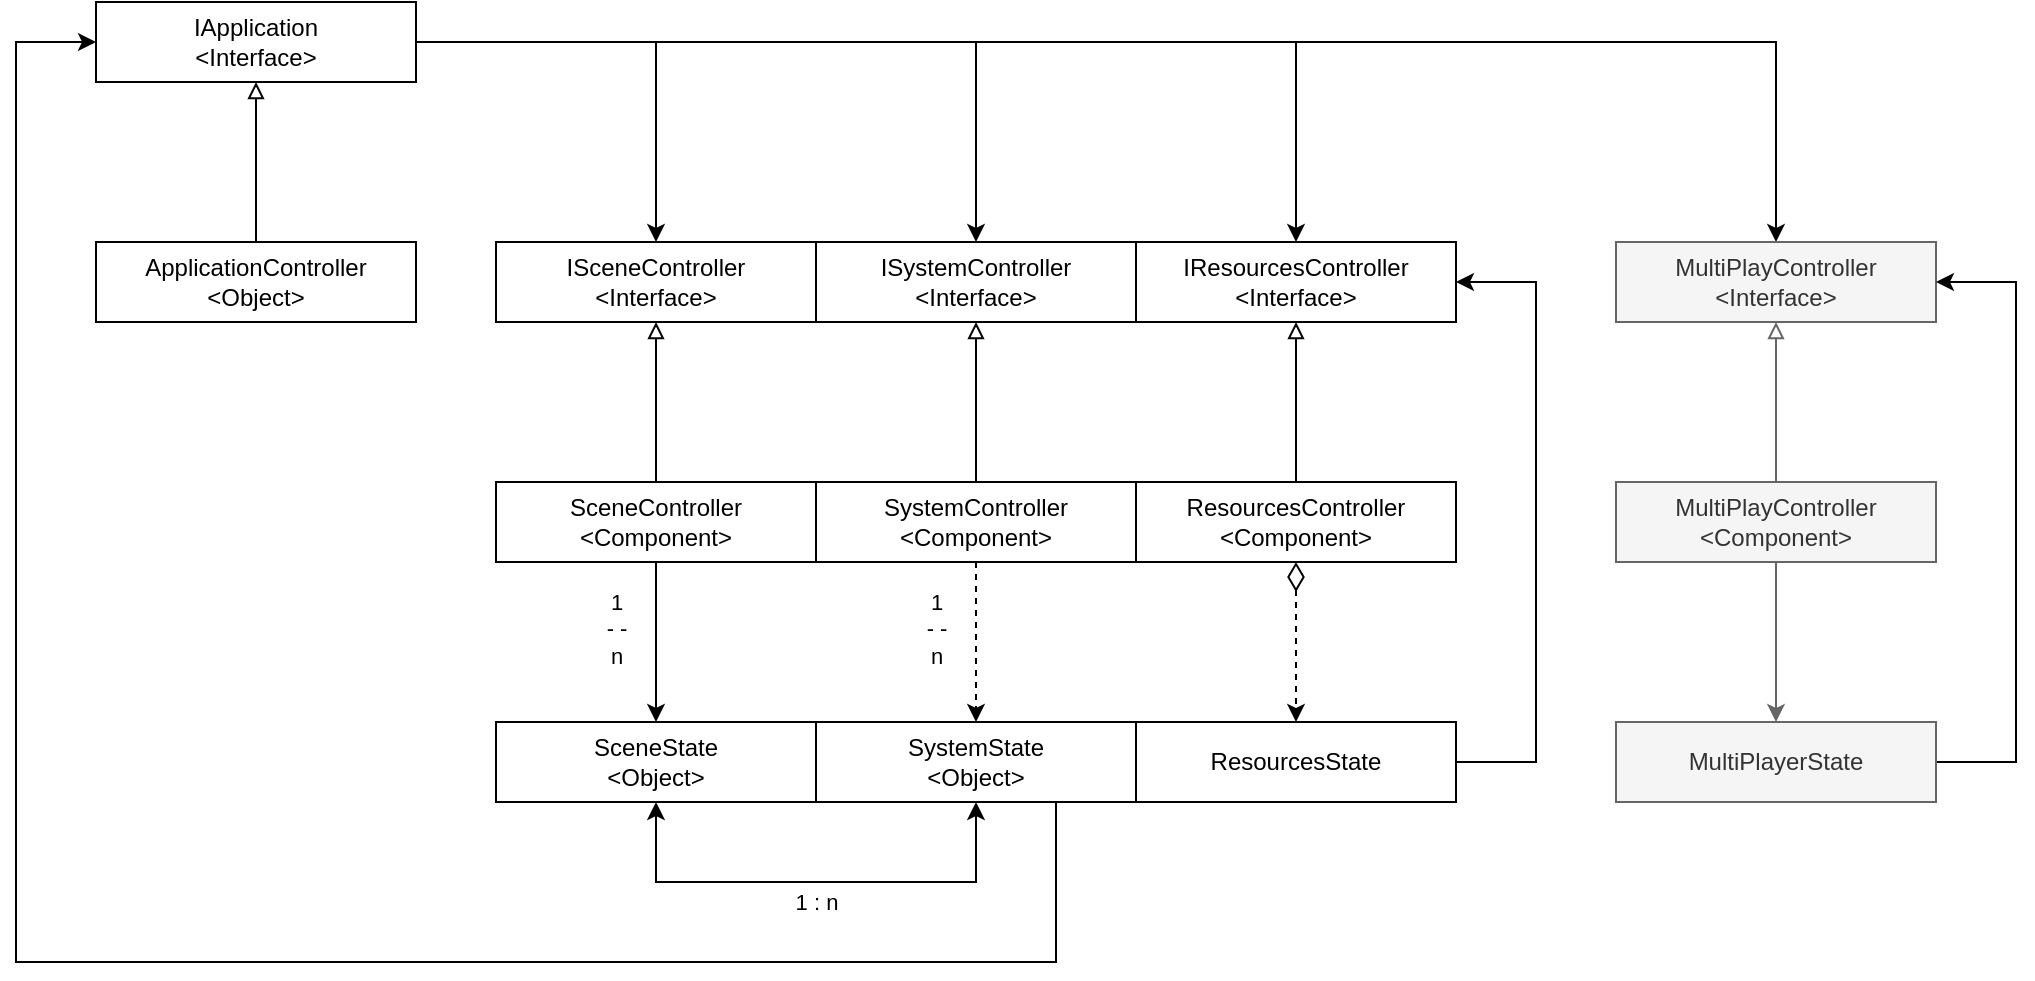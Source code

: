 <mxfile version="24.7.17" pages="3">
  <diagram name="ApplicationController" id="f79ACb6IuH4xms7hOGYl">
    <mxGraphModel dx="1027" dy="983" grid="1" gridSize="10" guides="1" tooltips="1" connect="1" arrows="1" fold="1" page="1" pageScale="1" pageWidth="827" pageHeight="1169" math="0" shadow="0">
      <root>
        <mxCell id="0" />
        <mxCell id="1" parent="0" />
        <mxCell id="qA3wEHPIDPo2xsqhOu_S-3" style="edgeStyle=orthogonalEdgeStyle;rounded=0;orthogonalLoop=1;jettySize=auto;html=1;endArrow=block;endFill=0;" edge="1" parent="1" source="qA3wEHPIDPo2xsqhOu_S-1" target="qA3wEHPIDPo2xsqhOu_S-2">
          <mxGeometry relative="1" as="geometry">
            <Array as="points">
              <mxPoint x="200" y="170" />
              <mxPoint x="200" y="170" />
            </Array>
          </mxGeometry>
        </mxCell>
        <mxCell id="qA3wEHPIDPo2xsqhOu_S-1" value="ApplicationController&lt;div&gt;&amp;lt;Object&amp;gt;&lt;/div&gt;" style="html=1;whiteSpace=wrap;" vertex="1" parent="1">
          <mxGeometry x="120" y="200" width="160" height="40" as="geometry" />
        </mxCell>
        <mxCell id="qA3wEHPIDPo2xsqhOu_S-7" style="edgeStyle=orthogonalEdgeStyle;rounded=0;orthogonalLoop=1;jettySize=auto;html=1;" edge="1" parent="1" source="qA3wEHPIDPo2xsqhOu_S-2" target="qA3wEHPIDPo2xsqhOu_S-4">
          <mxGeometry relative="1" as="geometry" />
        </mxCell>
        <mxCell id="qA3wEHPIDPo2xsqhOu_S-8" style="edgeStyle=orthogonalEdgeStyle;rounded=0;orthogonalLoop=1;jettySize=auto;html=1;" edge="1" parent="1" source="qA3wEHPIDPo2xsqhOu_S-2" target="qA3wEHPIDPo2xsqhOu_S-5">
          <mxGeometry relative="1" as="geometry" />
        </mxCell>
        <mxCell id="qA3wEHPIDPo2xsqhOu_S-9" style="edgeStyle=orthogonalEdgeStyle;rounded=0;orthogonalLoop=1;jettySize=auto;html=1;" edge="1" parent="1" source="qA3wEHPIDPo2xsqhOu_S-2" target="qA3wEHPIDPo2xsqhOu_S-6">
          <mxGeometry relative="1" as="geometry" />
        </mxCell>
        <mxCell id="qA3wEHPIDPo2xsqhOu_S-33" style="edgeStyle=orthogonalEdgeStyle;rounded=0;orthogonalLoop=1;jettySize=auto;html=1;" edge="1" parent="1" source="qA3wEHPIDPo2xsqhOu_S-2" target="qA3wEHPIDPo2xsqhOu_S-31">
          <mxGeometry relative="1" as="geometry" />
        </mxCell>
        <mxCell id="qA3wEHPIDPo2xsqhOu_S-2" value="IApplication&lt;div&gt;&amp;lt;Interface&amp;gt;&lt;/div&gt;" style="html=1;whiteSpace=wrap;" vertex="1" parent="1">
          <mxGeometry x="120" y="80" width="160" height="40" as="geometry" />
        </mxCell>
        <mxCell id="qA3wEHPIDPo2xsqhOu_S-4" value="ISceneController&lt;div&gt;&amp;lt;Interface&amp;gt;&lt;br&gt;&lt;/div&gt;" style="html=1;whiteSpace=wrap;" vertex="1" parent="1">
          <mxGeometry x="320" y="200" width="160" height="40" as="geometry" />
        </mxCell>
        <mxCell id="qA3wEHPIDPo2xsqhOu_S-5" value="ISystemController&lt;div&gt;&amp;lt;Interface&amp;gt;&lt;br&gt;&lt;/div&gt;" style="html=1;whiteSpace=wrap;" vertex="1" parent="1">
          <mxGeometry x="480" y="200" width="160" height="40" as="geometry" />
        </mxCell>
        <mxCell id="qA3wEHPIDPo2xsqhOu_S-6" value="IResourcesController&lt;div&gt;&amp;lt;Interface&amp;gt;&lt;br&gt;&lt;/div&gt;" style="html=1;whiteSpace=wrap;" vertex="1" parent="1">
          <mxGeometry x="640" y="200" width="160" height="40" as="geometry" />
        </mxCell>
        <mxCell id="qA3wEHPIDPo2xsqhOu_S-15" style="edgeStyle=orthogonalEdgeStyle;rounded=0;orthogonalLoop=1;jettySize=auto;html=1;endArrow=block;endFill=0;" edge="1" parent="1" source="qA3wEHPIDPo2xsqhOu_S-11" target="qA3wEHPIDPo2xsqhOu_S-5">
          <mxGeometry relative="1" as="geometry" />
        </mxCell>
        <mxCell id="qA3wEHPIDPo2xsqhOu_S-22" value="&#xa;&lt;span style=&quot;color: rgb(0, 0, 0); font-family: Helvetica; font-size: 11px; font-style: normal; font-variant-ligatures: normal; font-variant-caps: normal; font-weight: 400; letter-spacing: normal; orphans: 2; text-align: center; text-indent: 0px; text-transform: none; widows: 2; word-spacing: 0px; -webkit-text-stroke-width: 0px; white-space: nowrap; background-color: rgb(255, 255, 255); text-decoration-thickness: initial; text-decoration-style: initial; text-decoration-color: initial; display: inline !important; float: none;&quot;&gt;1&lt;/span&gt;&lt;div style=&quot;forced-color-adjust: none; color: rgb(0, 0, 0); font-family: Helvetica; font-size: 11px; font-style: normal; font-variant-ligatures: normal; font-variant-caps: normal; font-weight: 400; letter-spacing: normal; orphans: 2; text-align: center; text-indent: 0px; text-transform: none; widows: 2; word-spacing: 0px; -webkit-text-stroke-width: 0px; white-space: nowrap; text-decoration-thickness: initial; text-decoration-style: initial; text-decoration-color: initial;&quot;&gt;- -&lt;/div&gt;&lt;div style=&quot;forced-color-adjust: none; color: rgb(0, 0, 0); font-family: Helvetica; font-size: 11px; font-style: normal; font-variant-ligatures: normal; font-variant-caps: normal; font-weight: 400; letter-spacing: normal; orphans: 2; text-align: center; text-indent: 0px; text-transform: none; widows: 2; word-spacing: 0px; -webkit-text-stroke-width: 0px; white-space: nowrap; text-decoration-thickness: initial; text-decoration-style: initial; text-decoration-color: initial;&quot;&gt;n&lt;/div&gt;&#xa;&#xa;" style="edgeStyle=orthogonalEdgeStyle;rounded=0;orthogonalLoop=1;jettySize=auto;html=1;dashed=1;" edge="1" parent="1" source="qA3wEHPIDPo2xsqhOu_S-11" target="qA3wEHPIDPo2xsqhOu_S-19">
          <mxGeometry y="-20" relative="1" as="geometry">
            <mxPoint as="offset" />
          </mxGeometry>
        </mxCell>
        <mxCell id="qA3wEHPIDPo2xsqhOu_S-11" value="SystemController&lt;div&gt;&amp;lt;Component&amp;gt;&lt;br&gt;&lt;/div&gt;" style="html=1;whiteSpace=wrap;" vertex="1" parent="1">
          <mxGeometry x="480" y="320" width="160" height="40" as="geometry" />
        </mxCell>
        <mxCell id="qA3wEHPIDPo2xsqhOu_S-14" style="edgeStyle=orthogonalEdgeStyle;rounded=0;orthogonalLoop=1;jettySize=auto;html=1;endArrow=block;endFill=0;" edge="1" parent="1" source="qA3wEHPIDPo2xsqhOu_S-12" target="qA3wEHPIDPo2xsqhOu_S-4">
          <mxGeometry relative="1" as="geometry" />
        </mxCell>
        <mxCell id="qA3wEHPIDPo2xsqhOu_S-30" value="&#xa;&lt;span style=&quot;color: rgb(0, 0, 0); font-family: Helvetica; font-size: 11px; font-style: normal; font-variant-ligatures: normal; font-variant-caps: normal; font-weight: 400; letter-spacing: normal; orphans: 2; text-align: center; text-indent: 0px; text-transform: none; widows: 2; word-spacing: 0px; -webkit-text-stroke-width: 0px; white-space: nowrap; background-color: rgb(255, 255, 255); text-decoration-thickness: initial; text-decoration-style: initial; text-decoration-color: initial; display: inline !important; float: none;&quot;&gt;1&lt;/span&gt;&lt;div style=&quot;forced-color-adjust: none; color: rgb(0, 0, 0); font-family: Helvetica; font-size: 11px; font-style: normal; font-variant-ligatures: normal; font-variant-caps: normal; font-weight: 400; letter-spacing: normal; orphans: 2; text-align: center; text-indent: 0px; text-transform: none; widows: 2; word-spacing: 0px; -webkit-text-stroke-width: 0px; white-space: nowrap; text-decoration-thickness: initial; text-decoration-style: initial; text-decoration-color: initial;&quot;&gt;- -&lt;/div&gt;&lt;div style=&quot;forced-color-adjust: none; color: rgb(0, 0, 0); font-family: Helvetica; font-size: 11px; font-style: normal; font-variant-ligatures: normal; font-variant-caps: normal; font-weight: 400; letter-spacing: normal; orphans: 2; text-align: center; text-indent: 0px; text-transform: none; widows: 2; word-spacing: 0px; -webkit-text-stroke-width: 0px; white-space: nowrap; text-decoration-thickness: initial; text-decoration-style: initial; text-decoration-color: initial;&quot;&gt;n&lt;/div&gt;&#xa;&#xa;" style="edgeStyle=orthogonalEdgeStyle;rounded=0;orthogonalLoop=1;jettySize=auto;html=1;startArrow=none;startFill=0;startSize=12;" edge="1" parent="1" source="qA3wEHPIDPo2xsqhOu_S-12" target="qA3wEHPIDPo2xsqhOu_S-18">
          <mxGeometry y="-20" relative="1" as="geometry">
            <mxPoint as="offset" />
          </mxGeometry>
        </mxCell>
        <mxCell id="qA3wEHPIDPo2xsqhOu_S-12" value="SceneController&lt;div&gt;&amp;lt;Component&amp;gt;&lt;/div&gt;" style="html=1;whiteSpace=wrap;" vertex="1" parent="1">
          <mxGeometry x="320" y="320" width="160" height="40" as="geometry" />
        </mxCell>
        <mxCell id="qA3wEHPIDPo2xsqhOu_S-16" style="edgeStyle=orthogonalEdgeStyle;rounded=0;orthogonalLoop=1;jettySize=auto;html=1;endArrow=block;endFill=0;" edge="1" parent="1" source="qA3wEHPIDPo2xsqhOu_S-13" target="qA3wEHPIDPo2xsqhOu_S-6">
          <mxGeometry relative="1" as="geometry" />
        </mxCell>
        <mxCell id="qA3wEHPIDPo2xsqhOu_S-24" style="edgeStyle=orthogonalEdgeStyle;rounded=0;orthogonalLoop=1;jettySize=auto;html=1;dashed=1;startArrow=diamondThin;startFill=0;jumpSize=12;startSize=12;" edge="1" parent="1" source="qA3wEHPIDPo2xsqhOu_S-13" target="qA3wEHPIDPo2xsqhOu_S-21">
          <mxGeometry relative="1" as="geometry" />
        </mxCell>
        <mxCell id="qA3wEHPIDPo2xsqhOu_S-13" value="ResourcesController&lt;div&gt;&amp;lt;Component&amp;gt;&lt;br&gt;&lt;/div&gt;" style="html=1;whiteSpace=wrap;" vertex="1" parent="1">
          <mxGeometry x="640" y="320" width="160" height="40" as="geometry" />
        </mxCell>
        <mxCell id="qA3wEHPIDPo2xsqhOu_S-26" value="" style="edgeStyle=orthogonalEdgeStyle;rounded=0;orthogonalLoop=1;jettySize=auto;html=1;startArrow=classic;startFill=1;" edge="1" parent="1" source="qA3wEHPIDPo2xsqhOu_S-18" target="qA3wEHPIDPo2xsqhOu_S-19">
          <mxGeometry relative="1" as="geometry">
            <Array as="points">
              <mxPoint x="400" y="520" />
              <mxPoint x="560" y="520" />
            </Array>
          </mxGeometry>
        </mxCell>
        <mxCell id="qA3wEHPIDPo2xsqhOu_S-29" value="1 : n" style="edgeLabel;html=1;align=center;verticalAlign=middle;resizable=0;points=[];" vertex="1" connectable="0" parent="qA3wEHPIDPo2xsqhOu_S-26">
          <mxGeometry x="-0.012" y="-1" relative="1" as="geometry">
            <mxPoint x="1" y="9" as="offset" />
          </mxGeometry>
        </mxCell>
        <mxCell id="qA3wEHPIDPo2xsqhOu_S-18" value="SceneState&lt;div&gt;&amp;lt;Object&amp;gt;&lt;br&gt;&lt;/div&gt;" style="html=1;whiteSpace=wrap;" vertex="1" parent="1">
          <mxGeometry x="320" y="440" width="160" height="40" as="geometry" />
        </mxCell>
        <mxCell id="taMbMxGz_PkSbNufisqp-2" style="edgeStyle=orthogonalEdgeStyle;rounded=0;orthogonalLoop=1;jettySize=auto;html=1;" edge="1" parent="1" source="qA3wEHPIDPo2xsqhOu_S-19" target="qA3wEHPIDPo2xsqhOu_S-2">
          <mxGeometry relative="1" as="geometry">
            <Array as="points">
              <mxPoint x="600" y="560" />
              <mxPoint x="80" y="560" />
              <mxPoint x="80" y="100" />
            </Array>
          </mxGeometry>
        </mxCell>
        <mxCell id="qA3wEHPIDPo2xsqhOu_S-19" value="SystemState&lt;div&gt;&amp;lt;Object&amp;gt;&lt;br&gt;&lt;/div&gt;" style="html=1;whiteSpace=wrap;" vertex="1" parent="1">
          <mxGeometry x="480" y="440" width="160" height="40" as="geometry" />
        </mxCell>
        <mxCell id="taMbMxGz_PkSbNufisqp-4" style="edgeStyle=orthogonalEdgeStyle;rounded=0;orthogonalLoop=1;jettySize=auto;html=1;" edge="1" parent="1" source="qA3wEHPIDPo2xsqhOu_S-21" target="qA3wEHPIDPo2xsqhOu_S-6">
          <mxGeometry relative="1" as="geometry">
            <Array as="points">
              <mxPoint x="840" y="460" />
              <mxPoint x="840" y="220" />
            </Array>
          </mxGeometry>
        </mxCell>
        <mxCell id="qA3wEHPIDPo2xsqhOu_S-21" value="ResourcesState" style="html=1;whiteSpace=wrap;" vertex="1" parent="1">
          <mxGeometry x="640" y="440" width="160" height="40" as="geometry" />
        </mxCell>
        <mxCell id="qA3wEHPIDPo2xsqhOu_S-31" value="MultiPlayController&lt;div&gt;&amp;lt;Interface&amp;gt;&lt;br&gt;&lt;/div&gt;" style="html=1;whiteSpace=wrap;fillColor=#f5f5f5;fontColor=#333333;strokeColor=#666666;" vertex="1" parent="1">
          <mxGeometry x="880" y="200" width="160" height="40" as="geometry" />
        </mxCell>
        <mxCell id="qA3wEHPIDPo2xsqhOu_S-36" style="edgeStyle=orthogonalEdgeStyle;rounded=0;orthogonalLoop=1;jettySize=auto;html=1;fillColor=#f5f5f5;strokeColor=#666666;" edge="1" parent="1" source="qA3wEHPIDPo2xsqhOu_S-32" target="qA3wEHPIDPo2xsqhOu_S-35">
          <mxGeometry relative="1" as="geometry" />
        </mxCell>
        <mxCell id="qA3wEHPIDPo2xsqhOu_S-32" value="MultiPlay&lt;span style=&quot;background-color: initial;&quot;&gt;Controller&lt;/span&gt;&lt;div&gt;&lt;div&gt;&amp;lt;Component&amp;gt;&lt;br&gt;&lt;/div&gt;&lt;/div&gt;" style="html=1;whiteSpace=wrap;fillColor=#f5f5f5;fontColor=#333333;strokeColor=#666666;" vertex="1" parent="1">
          <mxGeometry x="880" y="320" width="160" height="40" as="geometry" />
        </mxCell>
        <mxCell id="qA3wEHPIDPo2xsqhOu_S-34" style="edgeStyle=orthogonalEdgeStyle;rounded=0;orthogonalLoop=1;jettySize=auto;html=1;endArrow=block;endFill=0;fillColor=#f5f5f5;strokeColor=#666666;" edge="1" parent="1" source="qA3wEHPIDPo2xsqhOu_S-32" target="qA3wEHPIDPo2xsqhOu_S-31">
          <mxGeometry relative="1" as="geometry">
            <mxPoint x="810" y="330" as="sourcePoint" />
            <mxPoint x="810" y="250" as="targetPoint" />
          </mxGeometry>
        </mxCell>
        <mxCell id="taMbMxGz_PkSbNufisqp-5" style="edgeStyle=orthogonalEdgeStyle;rounded=0;orthogonalLoop=1;jettySize=auto;html=1;" edge="1" parent="1" source="qA3wEHPIDPo2xsqhOu_S-35" target="qA3wEHPIDPo2xsqhOu_S-31">
          <mxGeometry relative="1" as="geometry">
            <Array as="points">
              <mxPoint x="1080" y="460" />
              <mxPoint x="1080" y="220" />
            </Array>
          </mxGeometry>
        </mxCell>
        <mxCell id="qA3wEHPIDPo2xsqhOu_S-35" value="MultiPlayerState" style="html=1;whiteSpace=wrap;fillColor=#f5f5f5;fontColor=#333333;strokeColor=#666666;" vertex="1" parent="1">
          <mxGeometry x="880" y="440" width="160" height="40" as="geometry" />
        </mxCell>
      </root>
    </mxGraphModel>
  </diagram>
  <diagram id="kpMLhnbQY2mTj9FmZSgv" name="Scene/System Controller">
    <mxGraphModel dx="1027" dy="983" grid="1" gridSize="10" guides="1" tooltips="1" connect="1" arrows="1" fold="1" page="1" pageScale="1" pageWidth="827" pageHeight="1169" math="0" shadow="0">
      <root>
        <mxCell id="0" />
        <mxCell id="1" parent="0" />
        <mxCell id="94Ch0RVz7cuUyCDlgtEk-1" value="ISceneController&lt;div&gt;&amp;lt;Interface&amp;gt;&lt;br&gt;&lt;/div&gt;" style="html=1;whiteSpace=wrap;" vertex="1" parent="1">
          <mxGeometry x="120" y="40" width="160" height="40" as="geometry" />
        </mxCell>
        <mxCell id="94Ch0RVz7cuUyCDlgtEk-2" value="ISystemController&lt;div&gt;&amp;lt;Interface&amp;gt;&lt;br&gt;&lt;/div&gt;" style="html=1;whiteSpace=wrap;" vertex="1" parent="1">
          <mxGeometry x="480" y="40" width="160" height="40" as="geometry" />
        </mxCell>
        <mxCell id="94Ch0RVz7cuUyCDlgtEk-3" style="edgeStyle=orthogonalEdgeStyle;rounded=0;orthogonalLoop=1;jettySize=auto;html=1;endArrow=block;endFill=0;" edge="1" parent="1" source="94Ch0RVz7cuUyCDlgtEk-5" target="94Ch0RVz7cuUyCDlgtEk-2">
          <mxGeometry relative="1" as="geometry" />
        </mxCell>
        <mxCell id="94Ch0RVz7cuUyCDlgtEk-4" value="Load 된 씬에 있는 System 제어" style="edgeStyle=orthogonalEdgeStyle;rounded=0;orthogonalLoop=1;jettySize=auto;html=1;" edge="1" parent="1" source="94Ch0RVz7cuUyCDlgtEk-5" target="94Ch0RVz7cuUyCDlgtEk-12">
          <mxGeometry relative="1" as="geometry">
            <mxPoint as="offset" />
          </mxGeometry>
        </mxCell>
        <mxCell id="94Ch0RVz7cuUyCDlgtEk-5" value="SystemController&lt;div&gt;&amp;lt;Component&amp;gt;&lt;br&gt;&lt;/div&gt;" style="html=1;whiteSpace=wrap;" vertex="1" parent="1">
          <mxGeometry x="480" y="160" width="160" height="40" as="geometry" />
        </mxCell>
        <mxCell id="94Ch0RVz7cuUyCDlgtEk-6" style="edgeStyle=orthogonalEdgeStyle;rounded=0;orthogonalLoop=1;jettySize=auto;html=1;endArrow=block;endFill=0;" edge="1" parent="1" source="94Ch0RVz7cuUyCDlgtEk-8" target="94Ch0RVz7cuUyCDlgtEk-1">
          <mxGeometry relative="1" as="geometry" />
        </mxCell>
        <mxCell id="94Ch0RVz7cuUyCDlgtEk-7" value="주어진 상태에 해당하는 모든 씬 제어" style="edgeStyle=orthogonalEdgeStyle;rounded=0;orthogonalLoop=1;jettySize=auto;html=1;" edge="1" parent="1" source="94Ch0RVz7cuUyCDlgtEk-8" target="94Ch0RVz7cuUyCDlgtEk-11">
          <mxGeometry relative="1" as="geometry">
            <mxPoint as="offset" />
          </mxGeometry>
        </mxCell>
        <mxCell id="94Ch0RVz7cuUyCDlgtEk-8" value="SceneController&lt;div&gt;&amp;lt;Component&amp;gt;&lt;/div&gt;" style="html=1;whiteSpace=wrap;" vertex="1" parent="1">
          <mxGeometry x="120" y="160" width="160" height="40" as="geometry" />
        </mxCell>
        <mxCell id="94Ch0RVz7cuUyCDlgtEk-9" value="서로에 대한 상태 링크를 연결" style="edgeStyle=orthogonalEdgeStyle;rounded=0;orthogonalLoop=1;jettySize=auto;html=1;startArrow=classic;startFill=1;" edge="1" parent="1" source="94Ch0RVz7cuUyCDlgtEk-11" target="94Ch0RVz7cuUyCDlgtEk-12">
          <mxGeometry relative="1" as="geometry">
            <Array as="points">
              <mxPoint x="490" y="300" />
              <mxPoint x="490" y="300" />
            </Array>
          </mxGeometry>
        </mxCell>
        <mxCell id="94Ch0RVz7cuUyCDlgtEk-11" value="SceneState&lt;div&gt;&amp;lt;Object&amp;gt;&lt;br&gt;&lt;/div&gt;" style="html=1;whiteSpace=wrap;" vertex="1" parent="1">
          <mxGeometry x="120" y="280" width="160" height="40" as="geometry" />
        </mxCell>
        <mxCell id="3j6B8KGQg7cURVUM4sYX-1" style="edgeStyle=orthogonalEdgeStyle;rounded=0;orthogonalLoop=1;jettySize=auto;html=1;" edge="1" parent="1" source="94Ch0RVz7cuUyCDlgtEk-12" target="9D-d5vyAvnZCnI7glAVj-71">
          <mxGeometry relative="1" as="geometry" />
        </mxCell>
        <mxCell id="94Ch0RVz7cuUyCDlgtEk-12" value="SystemState&lt;div&gt;&amp;lt;Object&amp;gt;&lt;br&gt;&lt;/div&gt;" style="html=1;whiteSpace=wrap;" vertex="1" parent="1">
          <mxGeometry x="480" y="280" width="160" height="40" as="geometry" />
        </mxCell>
        <mxCell id="9D-d5vyAvnZCnI7glAVj-20" value="" style="shape=umlLifeline;perimeter=lifelinePerimeter;whiteSpace=wrap;html=1;container=1;dropTarget=0;collapsible=0;recursiveResize=0;outlineConnect=0;portConstraint=eastwest;newEdgeStyle={&quot;curved&quot;:0,&quot;rounded&quot;:0};size=0;" vertex="1" parent="1">
          <mxGeometry x="150" y="320" width="100" height="300" as="geometry" />
        </mxCell>
        <mxCell id="9D-d5vyAvnZCnI7glAVj-29" value="" style="html=1;points=[[0,0,0,0,5],[0,1,0,0,-5],[1,0,0,0,5],[1,1,0,0,-5]];perimeter=orthogonalPerimeter;outlineConnect=0;targetShapes=umlLifeline;portConstraint=eastwest;newEdgeStyle={&quot;curved&quot;:0,&quot;rounded&quot;:0};" vertex="1" parent="9D-d5vyAvnZCnI7glAVj-20">
          <mxGeometry x="45" y="60" width="10" height="70" as="geometry" />
        </mxCell>
        <mxCell id="9D-d5vyAvnZCnI7glAVj-30" value="async 씬 로드 (Unity Scene Assert Load)" style="html=1;align=left;spacingLeft=2;endArrow=block;rounded=0;edgeStyle=orthogonalEdgeStyle;curved=0;rounded=0;" edge="1" target="9D-d5vyAvnZCnI7glAVj-29" parent="9D-d5vyAvnZCnI7glAVj-20">
          <mxGeometry relative="1" as="geometry">
            <mxPoint x="50" y="40" as="sourcePoint" />
            <Array as="points">
              <mxPoint x="80" y="70" />
            </Array>
          </mxGeometry>
        </mxCell>
        <mxCell id="9D-d5vyAvnZCnI7glAVj-43" value="" style="html=1;points=[[0,0,0,0,5],[0,1,0,0,-5],[1,0,0,0,5],[1,1,0,0,-5]];perimeter=orthogonalPerimeter;outlineConnect=0;targetShapes=umlLifeline;portConstraint=eastwest;newEdgeStyle={&quot;curved&quot;:0,&quot;rounded&quot;:0};" vertex="1" parent="9D-d5vyAvnZCnI7glAVj-20">
          <mxGeometry x="45" y="190" width="10" height="70" as="geometry" />
        </mxCell>
        <mxCell id="9D-d5vyAvnZCnI7glAVj-28" value="" style="shape=umlLifeline;perimeter=lifelinePerimeter;whiteSpace=wrap;html=1;container=1;dropTarget=0;collapsible=0;recursiveResize=0;outlineConnect=0;portConstraint=eastwest;newEdgeStyle={&quot;curved&quot;:0,&quot;rounded&quot;:0};size=0;" vertex="1" parent="1">
          <mxGeometry x="510" y="320" width="100" height="300" as="geometry" />
        </mxCell>
        <mxCell id="9D-d5vyAvnZCnI7glAVj-40" value="" style="html=1;points=[[0,0,0,0,5],[0,1,0,0,-5],[1,0,0,0,5],[1,1,0,0,-5]];perimeter=orthogonalPerimeter;outlineConnect=0;targetShapes=umlLifeline;portConstraint=eastwest;newEdgeStyle={&quot;curved&quot;:0,&quot;rounded&quot;:0};" vertex="1" parent="9D-d5vyAvnZCnI7glAVj-28">
          <mxGeometry x="45" y="110" width="10" height="100" as="geometry" />
        </mxCell>
        <mxCell id="9D-d5vyAvnZCnI7glAVj-47" value="" style="html=1;points=[[0,0,0,0,5],[0,1,0,0,-5],[1,0,0,0,5],[1,1,0,0,-5]];perimeter=orthogonalPerimeter;outlineConnect=0;targetShapes=umlLifeline;portConstraint=eastwest;newEdgeStyle={&quot;curved&quot;:0,&quot;rounded&quot;:0};" vertex="1" parent="9D-d5vyAvnZCnI7glAVj-28">
          <mxGeometry x="50" y="140" width="10" height="40" as="geometry" />
        </mxCell>
        <mxCell id="9D-d5vyAvnZCnI7glAVj-48" value="&lt;div&gt;async System 세팅 진행&lt;/div&gt;" style="html=1;align=left;spacingLeft=2;endArrow=block;rounded=0;edgeStyle=orthogonalEdgeStyle;curved=0;rounded=0;" edge="1" target="9D-d5vyAvnZCnI7glAVj-47" parent="9D-d5vyAvnZCnI7glAVj-28">
          <mxGeometry x="-0.059" relative="1" as="geometry">
            <mxPoint x="55" y="120" as="sourcePoint" />
            <Array as="points">
              <mxPoint x="85" y="150" />
            </Array>
            <mxPoint as="offset" />
          </mxGeometry>
        </mxCell>
        <mxCell id="9D-d5vyAvnZCnI7glAVj-41" value="await System 시작 대기" style="html=1;verticalAlign=bottom;endArrow=block;curved=0;rounded=0;entryX=0;entryY=0;entryDx=0;entryDy=5;" edge="1" target="9D-d5vyAvnZCnI7glAVj-40" parent="1" source="9D-d5vyAvnZCnI7glAVj-29">
          <mxGeometry relative="1" as="geometry">
            <mxPoint x="485" y="435" as="sourcePoint" />
          </mxGeometry>
        </mxCell>
        <mxCell id="9D-d5vyAvnZCnI7glAVj-42" value="System 준비 완료" style="html=1;verticalAlign=bottom;endArrow=open;dashed=1;endSize=8;curved=0;rounded=0;exitX=0;exitY=1;exitDx=0;exitDy=-5;" edge="1" source="9D-d5vyAvnZCnI7glAVj-40" parent="1" target="9D-d5vyAvnZCnI7glAVj-43">
          <mxGeometry relative="1" as="geometry">
            <mxPoint x="485" y="505" as="targetPoint" />
          </mxGeometry>
        </mxCell>
        <mxCell id="9D-d5vyAvnZCnI7glAVj-50" value="씬 로드 완료" style="edgeStyle=orthogonalEdgeStyle;rounded=0;orthogonalLoop=1;jettySize=auto;html=1;curved=0;jumpStyle=gap;jumpSize=12;" edge="1" parent="1" source="9D-d5vyAvnZCnI7glAVj-43" target="94Ch0RVz7cuUyCDlgtEk-8">
          <mxGeometry x="-0.802" relative="1" as="geometry">
            <Array as="points">
              <mxPoint x="80" y="570" />
              <mxPoint x="80" y="170" />
            </Array>
            <mxPoint as="offset" />
          </mxGeometry>
        </mxCell>
        <mxCell id="9D-d5vyAvnZCnI7glAVj-51" value="씬 로드 시작" style="edgeStyle=orthogonalEdgeStyle;rounded=0;orthogonalLoop=1;jettySize=auto;html=1;" edge="1" parent="1" source="94Ch0RVz7cuUyCDlgtEk-8" target="9D-d5vyAvnZCnI7glAVj-20">
          <mxGeometry x="0.603" relative="1" as="geometry">
            <Array as="points">
              <mxPoint x="100" y="180" />
              <mxPoint x="100" y="360" />
            </Array>
            <mxPoint as="offset" />
          </mxGeometry>
        </mxCell>
        <mxCell id="9D-d5vyAvnZCnI7glAVj-52" value="서로에 대한 상태 링크를 연결" style="edgeStyle=orthogonalEdgeStyle;rounded=0;orthogonalLoop=1;jettySize=auto;html=1;startArrow=classic;startFill=1;" edge="1" parent="1" source="9D-d5vyAvnZCnI7glAVj-53" target="9D-d5vyAvnZCnI7glAVj-54">
          <mxGeometry relative="1" as="geometry">
            <Array as="points">
              <mxPoint x="490" y="660" />
              <mxPoint x="490" y="660" />
            </Array>
          </mxGeometry>
        </mxCell>
        <mxCell id="9D-d5vyAvnZCnI7glAVj-53" value="SceneState&lt;div&gt;&amp;lt;Object&amp;gt;&lt;br&gt;&lt;/div&gt;" style="html=1;whiteSpace=wrap;" vertex="1" parent="1">
          <mxGeometry x="120" y="640" width="160" height="40" as="geometry" />
        </mxCell>
        <mxCell id="9D-d5vyAvnZCnI7glAVj-54" value="SystemState&lt;div&gt;&amp;lt;Object&amp;gt;&lt;br&gt;&lt;/div&gt;" style="html=1;whiteSpace=wrap;" vertex="1" parent="1">
          <mxGeometry x="480" y="640" width="160" height="40" as="geometry" />
        </mxCell>
        <mxCell id="9D-d5vyAvnZCnI7glAVj-55" value="" style="shape=umlLifeline;perimeter=lifelinePerimeter;whiteSpace=wrap;html=1;container=1;dropTarget=0;collapsible=0;recursiveResize=0;outlineConnect=0;portConstraint=eastwest;newEdgeStyle={&quot;curved&quot;:0,&quot;rounded&quot;:0};size=0;" vertex="1" parent="1">
          <mxGeometry x="150" y="680" width="100" height="320" as="geometry" />
        </mxCell>
        <mxCell id="9D-d5vyAvnZCnI7glAVj-56" value="" style="html=1;points=[[0,0,0,0,5],[0,1,0,0,-5],[1,0,0,0,5],[1,1,0,0,-5]];perimeter=orthogonalPerimeter;outlineConnect=0;targetShapes=umlLifeline;portConstraint=eastwest;newEdgeStyle={&quot;curved&quot;:0,&quot;rounded&quot;:0};" vertex="1" parent="9D-d5vyAvnZCnI7glAVj-55">
          <mxGeometry x="45" y="60" width="10" height="70" as="geometry" />
        </mxCell>
        <mxCell id="9D-d5vyAvnZCnI7glAVj-66" value="" style="html=1;points=[[0,0,0,0,5],[0,1,0,0,-5],[1,0,0,0,5],[1,1,0,0,-5]];perimeter=orthogonalPerimeter;outlineConnect=0;targetShapes=umlLifeline;portConstraint=eastwest;newEdgeStyle={&quot;curved&quot;:0,&quot;rounded&quot;:0};" vertex="1" parent="9D-d5vyAvnZCnI7glAVj-55">
          <mxGeometry x="45" y="250" width="10" height="30" as="geometry" />
        </mxCell>
        <mxCell id="9D-d5vyAvnZCnI7glAVj-65" value="async 씬 언로드 (Unity Scene Assert Load)" style="html=1;align=left;spacingLeft=2;endArrow=block;rounded=0;edgeStyle=orthogonalEdgeStyle;curved=0;rounded=0;" edge="1" parent="9D-d5vyAvnZCnI7glAVj-55">
          <mxGeometry relative="1" as="geometry">
            <mxPoint x="50" y="220" as="sourcePoint" />
            <Array as="points">
              <mxPoint x="80" y="250" />
            </Array>
            <mxPoint x="55" y="250" as="targetPoint" />
          </mxGeometry>
        </mxCell>
        <mxCell id="9D-d5vyAvnZCnI7glAVj-58" value="" style="html=1;points=[[0,0,0,0,5],[0,1,0,0,-5],[1,0,0,0,5],[1,1,0,0,-5]];perimeter=orthogonalPerimeter;outlineConnect=0;targetShapes=umlLifeline;portConstraint=eastwest;newEdgeStyle={&quot;curved&quot;:0,&quot;rounded&quot;:0};" vertex="1" parent="9D-d5vyAvnZCnI7glAVj-55">
          <mxGeometry x="45" y="190" width="10" height="40" as="geometry" />
        </mxCell>
        <mxCell id="9D-d5vyAvnZCnI7glAVj-59" value="" style="shape=umlLifeline;perimeter=lifelinePerimeter;whiteSpace=wrap;html=1;container=1;dropTarget=0;collapsible=0;recursiveResize=0;outlineConnect=0;portConstraint=eastwest;newEdgeStyle={&quot;curved&quot;:0,&quot;rounded&quot;:0};size=0;" vertex="1" parent="1">
          <mxGeometry x="510" y="680" width="100" height="320" as="geometry" />
        </mxCell>
        <mxCell id="9D-d5vyAvnZCnI7glAVj-60" value="" style="html=1;points=[[0,0,0,0,5],[0,1,0,0,-5],[1,0,0,0,5],[1,1,0,0,-5]];perimeter=orthogonalPerimeter;outlineConnect=0;targetShapes=umlLifeline;portConstraint=eastwest;newEdgeStyle={&quot;curved&quot;:0,&quot;rounded&quot;:0};" vertex="1" parent="9D-d5vyAvnZCnI7glAVj-59">
          <mxGeometry x="45" y="110" width="10" height="100" as="geometry" />
        </mxCell>
        <mxCell id="9D-d5vyAvnZCnI7glAVj-61" value="" style="html=1;points=[[0,0,0,0,5],[0,1,0,0,-5],[1,0,0,0,5],[1,1,0,0,-5]];perimeter=orthogonalPerimeter;outlineConnect=0;targetShapes=umlLifeline;portConstraint=eastwest;newEdgeStyle={&quot;curved&quot;:0,&quot;rounded&quot;:0};" vertex="1" parent="9D-d5vyAvnZCnI7glAVj-59">
          <mxGeometry x="50" y="140" width="10" height="40" as="geometry" />
        </mxCell>
        <mxCell id="9D-d5vyAvnZCnI7glAVj-62" value="&lt;div&gt;async System 종료 진행&lt;/div&gt;" style="html=1;align=left;spacingLeft=2;endArrow=block;rounded=0;edgeStyle=orthogonalEdgeStyle;curved=0;rounded=0;" edge="1" parent="9D-d5vyAvnZCnI7glAVj-59" target="9D-d5vyAvnZCnI7glAVj-61">
          <mxGeometry x="-0.059" relative="1" as="geometry">
            <mxPoint x="55" y="120" as="sourcePoint" />
            <Array as="points">
              <mxPoint x="85" y="150" />
            </Array>
            <mxPoint as="offset" />
          </mxGeometry>
        </mxCell>
        <mxCell id="9D-d5vyAvnZCnI7glAVj-63" value="await System 종료 대기" style="html=1;verticalAlign=bottom;endArrow=block;curved=0;rounded=0;entryX=0;entryY=0;entryDx=0;entryDy=5;" edge="1" parent="1" source="9D-d5vyAvnZCnI7glAVj-56" target="9D-d5vyAvnZCnI7glAVj-60">
          <mxGeometry relative="1" as="geometry">
            <mxPoint x="485" y="795" as="sourcePoint" />
          </mxGeometry>
        </mxCell>
        <mxCell id="9D-d5vyAvnZCnI7glAVj-64" value="System 종료 완료" style="html=1;verticalAlign=bottom;endArrow=open;dashed=1;endSize=8;curved=0;rounded=0;exitX=0;exitY=1;exitDx=0;exitDy=-5;" edge="1" parent="1" source="9D-d5vyAvnZCnI7glAVj-60" target="9D-d5vyAvnZCnI7glAVj-58">
          <mxGeometry relative="1" as="geometry">
            <mxPoint x="485" y="865" as="targetPoint" />
          </mxGeometry>
        </mxCell>
        <mxCell id="9D-d5vyAvnZCnI7glAVj-68" value="씬 언로드 시작" style="edgeStyle=orthogonalEdgeStyle;rounded=0;orthogonalLoop=1;jettySize=auto;html=1;" edge="1" parent="1">
          <mxGeometry x="0.4" relative="1" as="geometry">
            <mxPoint x="100" y="640" as="sourcePoint" />
            <mxPoint x="200" y="740" as="targetPoint" />
            <Array as="points">
              <mxPoint x="100" y="740" />
            </Array>
            <mxPoint as="offset" />
          </mxGeometry>
        </mxCell>
        <mxCell id="9D-d5vyAvnZCnI7glAVj-70" value="씬 언로드 완료" style="edgeStyle=orthogonalEdgeStyle;rounded=0;orthogonalLoop=1;jettySize=auto;html=1;curved=0;jumpStyle=gap;jumpSize=12;" edge="1" parent="1">
          <mxGeometry x="-0.747" relative="1" as="geometry">
            <mxPoint x="195" y="960" as="sourcePoint" />
            <mxPoint x="80" y="640" as="targetPoint" />
            <Array as="points">
              <mxPoint x="80" y="960" />
            </Array>
            <mxPoint as="offset" />
          </mxGeometry>
        </mxCell>
        <mxCell id="3j6B8KGQg7cURVUM4sYX-2" style="edgeStyle=orthogonalEdgeStyle;rounded=0;orthogonalLoop=1;jettySize=auto;html=1;" edge="1" parent="1" source="9D-d5vyAvnZCnI7glAVj-71" target="94Ch0RVz7cuUyCDlgtEk-2">
          <mxGeometry relative="1" as="geometry">
            <Array as="points">
              <mxPoint x="560" y="20" />
            </Array>
          </mxGeometry>
        </mxCell>
        <mxCell id="3j6B8KGQg7cURVUM4sYX-3" style="edgeStyle=orthogonalEdgeStyle;rounded=0;orthogonalLoop=1;jettySize=auto;html=1;" edge="1" parent="1" source="9D-d5vyAvnZCnI7glAVj-71" target="94Ch0RVz7cuUyCDlgtEk-1">
          <mxGeometry relative="1" as="geometry">
            <Array as="points">
              <mxPoint x="200" y="20" />
            </Array>
          </mxGeometry>
        </mxCell>
        <mxCell id="9D-d5vyAvnZCnI7glAVj-71" value="&lt;div&gt;IApplication&lt;/div&gt;&lt;div&gt;&amp;lt;Interface&amp;gt;&lt;br&gt;&lt;/div&gt;" style="html=1;whiteSpace=wrap;" vertex="1" parent="1">
          <mxGeometry x="680" width="160" height="40" as="geometry" />
        </mxCell>
      </root>
    </mxGraphModel>
  </diagram>
  <diagram id="EP1KhWpy-4JUbohE5UlQ" name="SceneState">
    <mxGraphModel dx="1232" dy="1180" grid="1" gridSize="10" guides="1" tooltips="1" connect="1" arrows="1" fold="1" page="1" pageScale="1" pageWidth="827" pageHeight="1169" math="0" shadow="0">
      <root>
        <mxCell id="0" />
        <mxCell id="1" parent="0" />
        <mxCell id="3H3sNzVdtPN1H-u9H_TP-3" value="1 : n" style="edgeStyle=orthogonalEdgeStyle;rounded=0;orthogonalLoop=1;jettySize=auto;html=1;" edge="1" parent="1" source="3H3sNzVdtPN1H-u9H_TP-1" target="3H3sNzVdtPN1H-u9H_TP-2">
          <mxGeometry y="10" relative="1" as="geometry">
            <mxPoint as="offset" />
          </mxGeometry>
        </mxCell>
        <mxCell id="3H3sNzVdtPN1H-u9H_TP-9" style="edgeStyle=orthogonalEdgeStyle;rounded=0;orthogonalLoop=1;jettySize=auto;html=1;" edge="1" parent="1" source="3H3sNzVdtPN1H-u9H_TP-1" target="3H3sNzVdtPN1H-u9H_TP-8">
          <mxGeometry relative="1" as="geometry" />
        </mxCell>
        <mxCell id="3H3sNzVdtPN1H-u9H_TP-1" value="SceneState&lt;div&gt;&amp;lt;Object&amp;gt;&lt;/div&gt;" style="whiteSpace=wrap;html=1;" vertex="1" parent="1">
          <mxGeometry x="200" y="320" width="160" height="40" as="geometry" />
        </mxCell>
        <mxCell id="3H3sNzVdtPN1H-u9H_TP-10" style="edgeStyle=orthogonalEdgeStyle;rounded=0;orthogonalLoop=1;jettySize=auto;html=1;" edge="1" parent="1" source="3H3sNzVdtPN1H-u9H_TP-2" target="3H3sNzVdtPN1H-u9H_TP-8">
          <mxGeometry relative="1" as="geometry" />
        </mxCell>
        <mxCell id="3H3sNzVdtPN1H-u9H_TP-2" value="SubSceneState&lt;div&gt;&amp;lt;Component&amp;gt;&lt;/div&gt;" style="whiteSpace=wrap;html=1;" vertex="1" parent="1">
          <mxGeometry x="440" y="320" width="160" height="40" as="geometry" />
        </mxCell>
        <mxCell id="3H3sNzVdtPN1H-u9H_TP-5" style="edgeStyle=orthogonalEdgeStyle;rounded=0;orthogonalLoop=1;jettySize=auto;html=1;endArrow=block;endFill=0;" edge="1" parent="1" source="3H3sNzVdtPN1H-u9H_TP-4" target="3H3sNzVdtPN1H-u9H_TP-1">
          <mxGeometry relative="1" as="geometry" />
        </mxCell>
        <mxCell id="3H3sNzVdtPN1H-u9H_TP-4" value="Contnet SceneState&lt;div&gt;&amp;lt;Object&amp;gt;&lt;/div&gt;" style="whiteSpace=wrap;html=1;" vertex="1" parent="1">
          <mxGeometry x="200" y="440" width="160" height="40" as="geometry" />
        </mxCell>
        <mxCell id="3H3sNzVdtPN1H-u9H_TP-7" style="edgeStyle=orthogonalEdgeStyle;rounded=0;orthogonalLoop=1;jettySize=auto;html=1;endArrow=block;endFill=0;" edge="1" parent="1" source="3H3sNzVdtPN1H-u9H_TP-6" target="3H3sNzVdtPN1H-u9H_TP-2">
          <mxGeometry relative="1" as="geometry" />
        </mxCell>
        <mxCell id="3H3sNzVdtPN1H-u9H_TP-6" value="Sub Contnet SceneState&lt;div&gt;&amp;lt;Object&amp;gt;&lt;/div&gt;" style="whiteSpace=wrap;html=1;" vertex="1" parent="1">
          <mxGeometry x="440" y="440" width="160" height="40" as="geometry" />
        </mxCell>
        <mxCell id="3H3sNzVdtPN1H-u9H_TP-8" value="Scene&lt;div&gt;&amp;lt;Unity Asset&amp;gt;&lt;/div&gt;" style="whiteSpace=wrap;html=1;" vertex="1" parent="1">
          <mxGeometry x="320" y="160" width="160" height="40" as="geometry" />
        </mxCell>
        <mxCell id="3H3sNzVdtPN1H-u9H_TP-11" value="해당하는 컨테츠 상태로 변경되었을 때 반드시 사용 할 씬이거나, 매우 높은 빈도로 사용하게 될 씬.&lt;div&gt;&lt;br&gt;&lt;/div&gt;&lt;div&gt;해당 상태에서 반드시 Load되어 있어야 하는 씬.&lt;/div&gt;" style="whiteSpace=wrap;html=1;verticalAlign=top;align=left;" vertex="1" parent="1">
          <mxGeometry y="320" width="160" height="160" as="geometry" />
        </mxCell>
        <mxCell id="3H3sNzVdtPN1H-u9H_TP-13" value="해당하는 컨테츠 상태에서 자주 사용될 것이라고 확신 할 수 없는 씬.&lt;div&gt;&lt;br&gt;&lt;/div&gt;&lt;div&gt;해당 상태에서 Unload 로 시작해야 하는 씬.&lt;/div&gt;" style="whiteSpace=wrap;html=1;verticalAlign=top;align=left;" vertex="1" parent="1">
          <mxGeometry x="640" y="320" width="160" height="160" as="geometry" />
        </mxCell>
      </root>
    </mxGraphModel>
  </diagram>
</mxfile>
